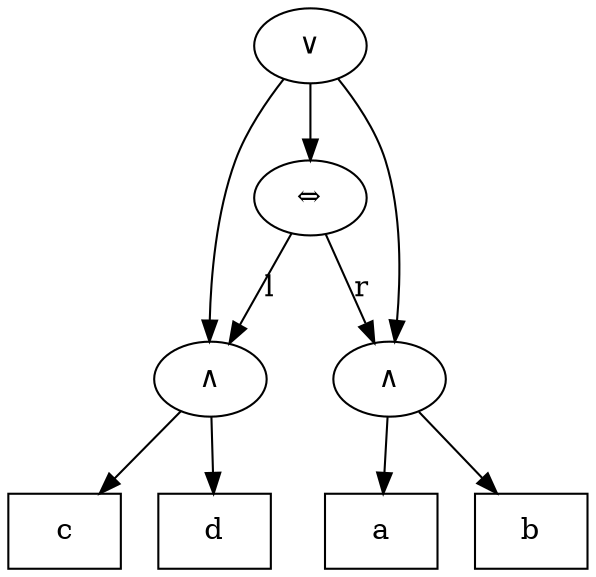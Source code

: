 digraph G {
  id0 [shape=box, label="a"];
  id1 [shape=box, label="b"];
  id2 [shape=box, label="c"];
  id3 [shape=box, label="d"];
  id4 [label="∧"];
  id4 -> id2;
  id4 -> id3;
  id5 [label="∧"];
  id5 -> id0;
  id5 -> id1;
  id6 [label="⇔"];
  id6 -> id4 [label="l"];
  id6 -> id5 [label="r"];
  id7 [label="∨"];
  id7 -> id4;
  id7 -> id5;
  id7 -> id6;
}
